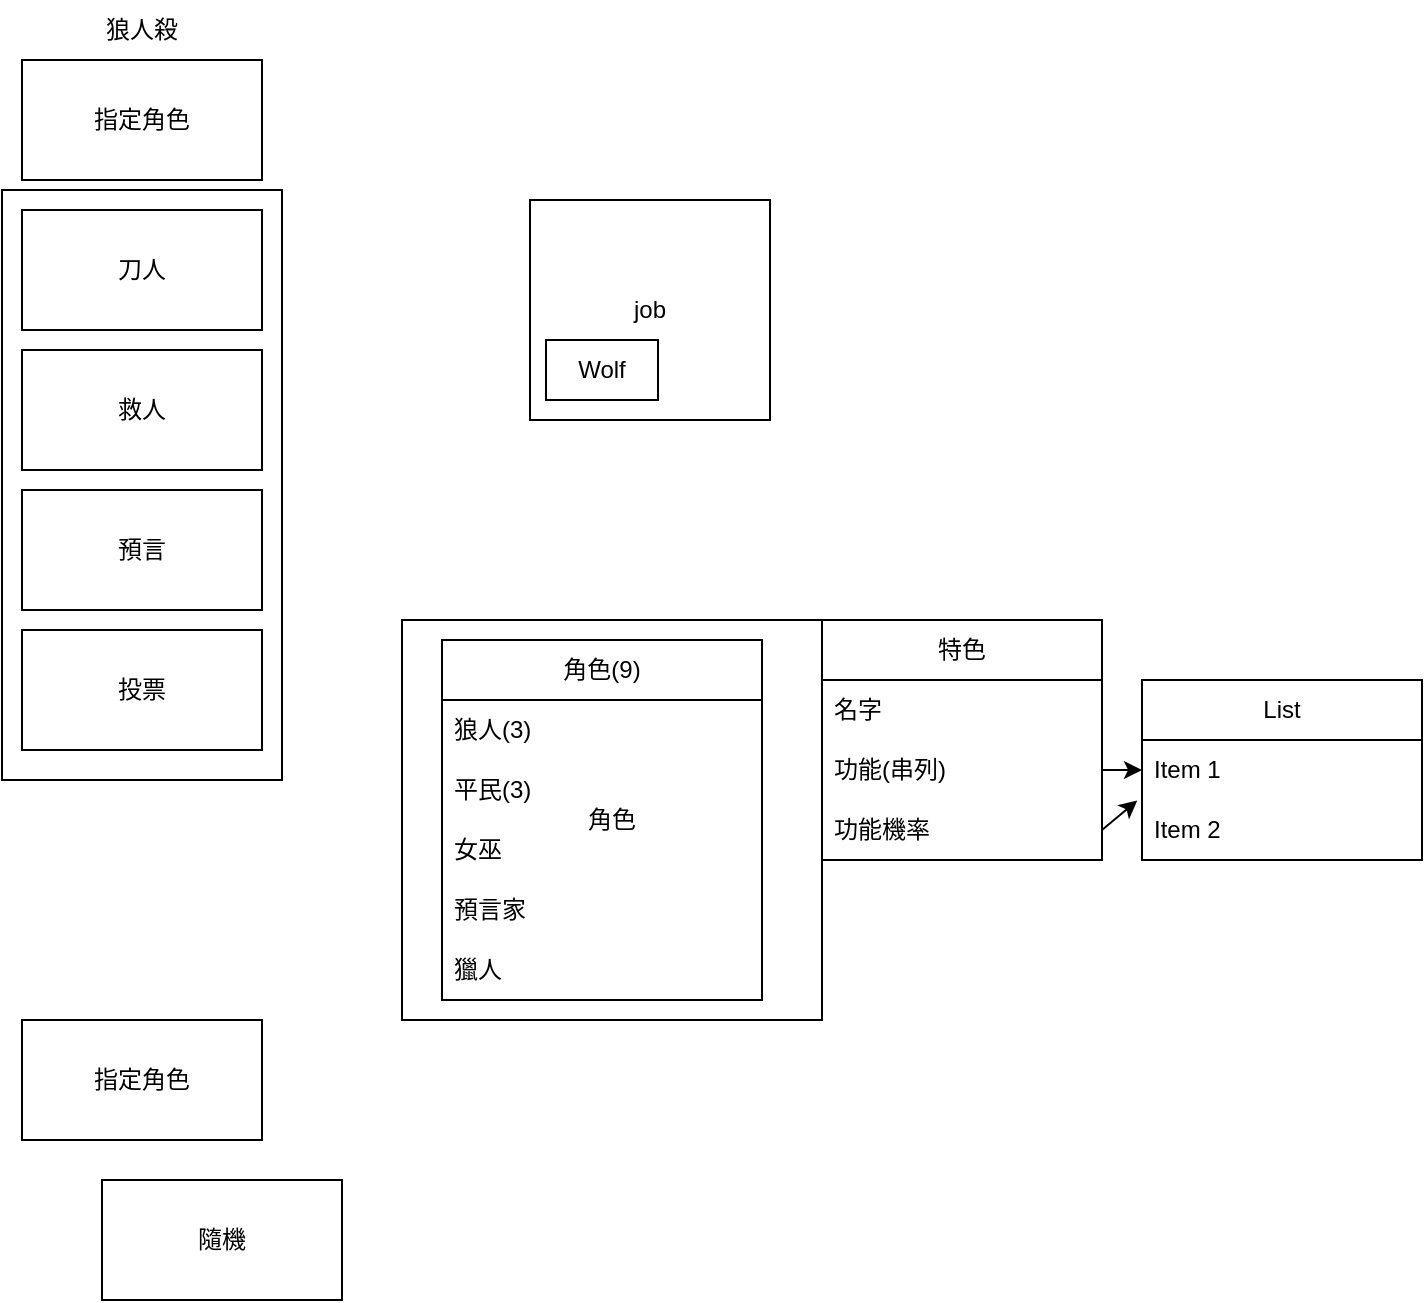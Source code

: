 <mxfile>
    <diagram id="T7GTNVODTgdMsA-M267D" name="第1頁">
        <mxGraphModel dx="755" dy="286" grid="1" gridSize="10" guides="1" tooltips="1" connect="1" arrows="1" fold="1" page="1" pageScale="1" pageWidth="827" pageHeight="1169" math="0" shadow="0">
            <root>
                <mxCell id="0"/>
                <mxCell id="1" parent="0"/>
                <mxCell id="32" value="" style="rounded=0;whiteSpace=wrap;html=1;" vertex="1" parent="1">
                    <mxGeometry x="30" y="145" width="140" height="295" as="geometry"/>
                </mxCell>
                <mxCell id="2" value="狼人殺" style="text;html=1;strokeColor=none;fillColor=none;align=center;verticalAlign=middle;whiteSpace=wrap;rounded=0;" vertex="1" parent="1">
                    <mxGeometry x="70" y="50" width="60" height="30" as="geometry"/>
                </mxCell>
                <mxCell id="3" value="指定角色" style="rounded=0;whiteSpace=wrap;html=1;" vertex="1" parent="1">
                    <mxGeometry x="40" y="80" width="120" height="60" as="geometry"/>
                </mxCell>
                <mxCell id="4" value="刀人" style="rounded=0;whiteSpace=wrap;html=1;" vertex="1" parent="1">
                    <mxGeometry x="40" y="155" width="120" height="60" as="geometry"/>
                </mxCell>
                <mxCell id="5" value="救人" style="rounded=0;whiteSpace=wrap;html=1;" vertex="1" parent="1">
                    <mxGeometry x="40" y="225" width="120" height="60" as="geometry"/>
                </mxCell>
                <mxCell id="6" value="預言" style="rounded=0;whiteSpace=wrap;html=1;" vertex="1" parent="1">
                    <mxGeometry x="40" y="295" width="120" height="60" as="geometry"/>
                </mxCell>
                <mxCell id="7" value="投票" style="rounded=0;whiteSpace=wrap;html=1;" vertex="1" parent="1">
                    <mxGeometry x="40" y="365" width="120" height="60" as="geometry"/>
                </mxCell>
                <mxCell id="15" value="指定角色" style="rounded=0;whiteSpace=wrap;html=1;" vertex="1" parent="1">
                    <mxGeometry x="40" y="560" width="120" height="60" as="geometry"/>
                </mxCell>
                <mxCell id="16" value="隨機" style="rounded=0;whiteSpace=wrap;html=1;" vertex="1" parent="1">
                    <mxGeometry x="80" y="640" width="120" height="60" as="geometry"/>
                </mxCell>
                <mxCell id="17" value="角色" style="rounded=0;whiteSpace=wrap;html=1;" vertex="1" parent="1">
                    <mxGeometry x="230" y="360" width="210" height="200" as="geometry"/>
                </mxCell>
                <mxCell id="9" value="角色(9)" style="swimlane;fontStyle=0;childLayout=stackLayout;horizontal=1;startSize=30;horizontalStack=0;resizeParent=1;resizeParentMax=0;resizeLast=0;collapsible=1;marginBottom=0;whiteSpace=wrap;html=1;" vertex="1" parent="1">
                    <mxGeometry x="250" y="370" width="160" height="180" as="geometry"/>
                </mxCell>
                <mxCell id="10" value="狼人(3)" style="text;strokeColor=none;fillColor=none;align=left;verticalAlign=middle;spacingLeft=4;spacingRight=4;overflow=hidden;points=[[0,0.5],[1,0.5]];portConstraint=eastwest;rotatable=0;whiteSpace=wrap;html=1;" vertex="1" parent="9">
                    <mxGeometry y="30" width="160" height="30" as="geometry"/>
                </mxCell>
                <mxCell id="11" value="平民(3)" style="text;strokeColor=none;fillColor=none;align=left;verticalAlign=middle;spacingLeft=4;spacingRight=4;overflow=hidden;points=[[0,0.5],[1,0.5]];portConstraint=eastwest;rotatable=0;whiteSpace=wrap;html=1;" vertex="1" parent="9">
                    <mxGeometry y="60" width="160" height="30" as="geometry"/>
                </mxCell>
                <mxCell id="12" value="女巫" style="text;strokeColor=none;fillColor=none;align=left;verticalAlign=middle;spacingLeft=4;spacingRight=4;overflow=hidden;points=[[0,0.5],[1,0.5]];portConstraint=eastwest;rotatable=0;whiteSpace=wrap;html=1;" vertex="1" parent="9">
                    <mxGeometry y="90" width="160" height="30" as="geometry"/>
                </mxCell>
                <mxCell id="13" value="預言家" style="text;strokeColor=none;fillColor=none;align=left;verticalAlign=middle;spacingLeft=4;spacingRight=4;overflow=hidden;points=[[0,0.5],[1,0.5]];portConstraint=eastwest;rotatable=0;whiteSpace=wrap;html=1;" vertex="1" parent="9">
                    <mxGeometry y="120" width="160" height="30" as="geometry"/>
                </mxCell>
                <mxCell id="14" value="獵人" style="text;strokeColor=none;fillColor=none;align=left;verticalAlign=middle;spacingLeft=4;spacingRight=4;overflow=hidden;points=[[0,0.5],[1,0.5]];portConstraint=eastwest;rotatable=0;whiteSpace=wrap;html=1;" vertex="1" parent="9">
                    <mxGeometry y="150" width="160" height="30" as="geometry"/>
                </mxCell>
                <mxCell id="18" value="特色" style="swimlane;fontStyle=0;childLayout=stackLayout;horizontal=1;startSize=30;horizontalStack=0;resizeParent=1;resizeParentMax=0;resizeLast=0;collapsible=1;marginBottom=0;whiteSpace=wrap;html=1;" vertex="1" parent="1">
                    <mxGeometry x="440" y="360" width="140" height="120" as="geometry"/>
                </mxCell>
                <mxCell id="21" value="名字" style="text;strokeColor=none;fillColor=none;align=left;verticalAlign=middle;spacingLeft=4;spacingRight=4;overflow=hidden;points=[[0,0.5],[1,0.5]];portConstraint=eastwest;rotatable=0;whiteSpace=wrap;html=1;" vertex="1" parent="18">
                    <mxGeometry y="30" width="140" height="30" as="geometry"/>
                </mxCell>
                <mxCell id="20" value="功能(串列)" style="text;strokeColor=none;fillColor=none;align=left;verticalAlign=middle;spacingLeft=4;spacingRight=4;overflow=hidden;points=[[0,0.5],[1,0.5]];portConstraint=eastwest;rotatable=0;whiteSpace=wrap;html=1;" vertex="1" parent="18">
                    <mxGeometry y="60" width="140" height="30" as="geometry"/>
                </mxCell>
                <mxCell id="22" value="功能機率" style="text;strokeColor=none;fillColor=none;align=left;verticalAlign=middle;spacingLeft=4;spacingRight=4;overflow=hidden;points=[[0,0.5],[1,0.5]];portConstraint=eastwest;rotatable=0;whiteSpace=wrap;html=1;" vertex="1" parent="18">
                    <mxGeometry y="90" width="140" height="30" as="geometry"/>
                </mxCell>
                <mxCell id="23" value="List" style="swimlane;fontStyle=0;childLayout=stackLayout;horizontal=1;startSize=30;horizontalStack=0;resizeParent=1;resizeParentMax=0;resizeLast=0;collapsible=1;marginBottom=0;whiteSpace=wrap;html=1;" vertex="1" parent="1">
                    <mxGeometry x="600" y="390" width="140" height="90" as="geometry"/>
                </mxCell>
                <mxCell id="24" value="Item 1" style="text;strokeColor=none;fillColor=none;align=left;verticalAlign=middle;spacingLeft=4;spacingRight=4;overflow=hidden;points=[[0,0.5],[1,0.5]];portConstraint=eastwest;rotatable=0;whiteSpace=wrap;html=1;" vertex="1" parent="23">
                    <mxGeometry y="30" width="140" height="30" as="geometry"/>
                </mxCell>
                <mxCell id="25" value="Item 2" style="text;strokeColor=none;fillColor=none;align=left;verticalAlign=middle;spacingLeft=4;spacingRight=4;overflow=hidden;points=[[0,0.5],[1,0.5]];portConstraint=eastwest;rotatable=0;whiteSpace=wrap;html=1;" vertex="1" parent="23">
                    <mxGeometry y="60" width="140" height="30" as="geometry"/>
                </mxCell>
                <mxCell id="28" style="edgeStyle=none;html=1;exitX=1;exitY=0.5;exitDx=0;exitDy=0;entryX=0;entryY=0.5;entryDx=0;entryDy=0;" edge="1" parent="1" source="20" target="23">
                    <mxGeometry relative="1" as="geometry"/>
                </mxCell>
                <mxCell id="29" style="edgeStyle=none;html=1;exitX=1;exitY=0.5;exitDx=0;exitDy=0;entryX=-0.017;entryY=0.01;entryDx=0;entryDy=0;entryPerimeter=0;" edge="1" parent="1" source="22" target="25">
                    <mxGeometry relative="1" as="geometry"/>
                </mxCell>
                <mxCell id="30" value="job" style="rounded=0;whiteSpace=wrap;html=1;" vertex="1" parent="1">
                    <mxGeometry x="294" y="150" width="120" height="110" as="geometry"/>
                </mxCell>
                <mxCell id="31" value="Wolf" style="rounded=0;whiteSpace=wrap;html=1;" vertex="1" parent="1">
                    <mxGeometry x="302" y="220" width="56" height="30" as="geometry"/>
                </mxCell>
            </root>
        </mxGraphModel>
    </diagram>
</mxfile>